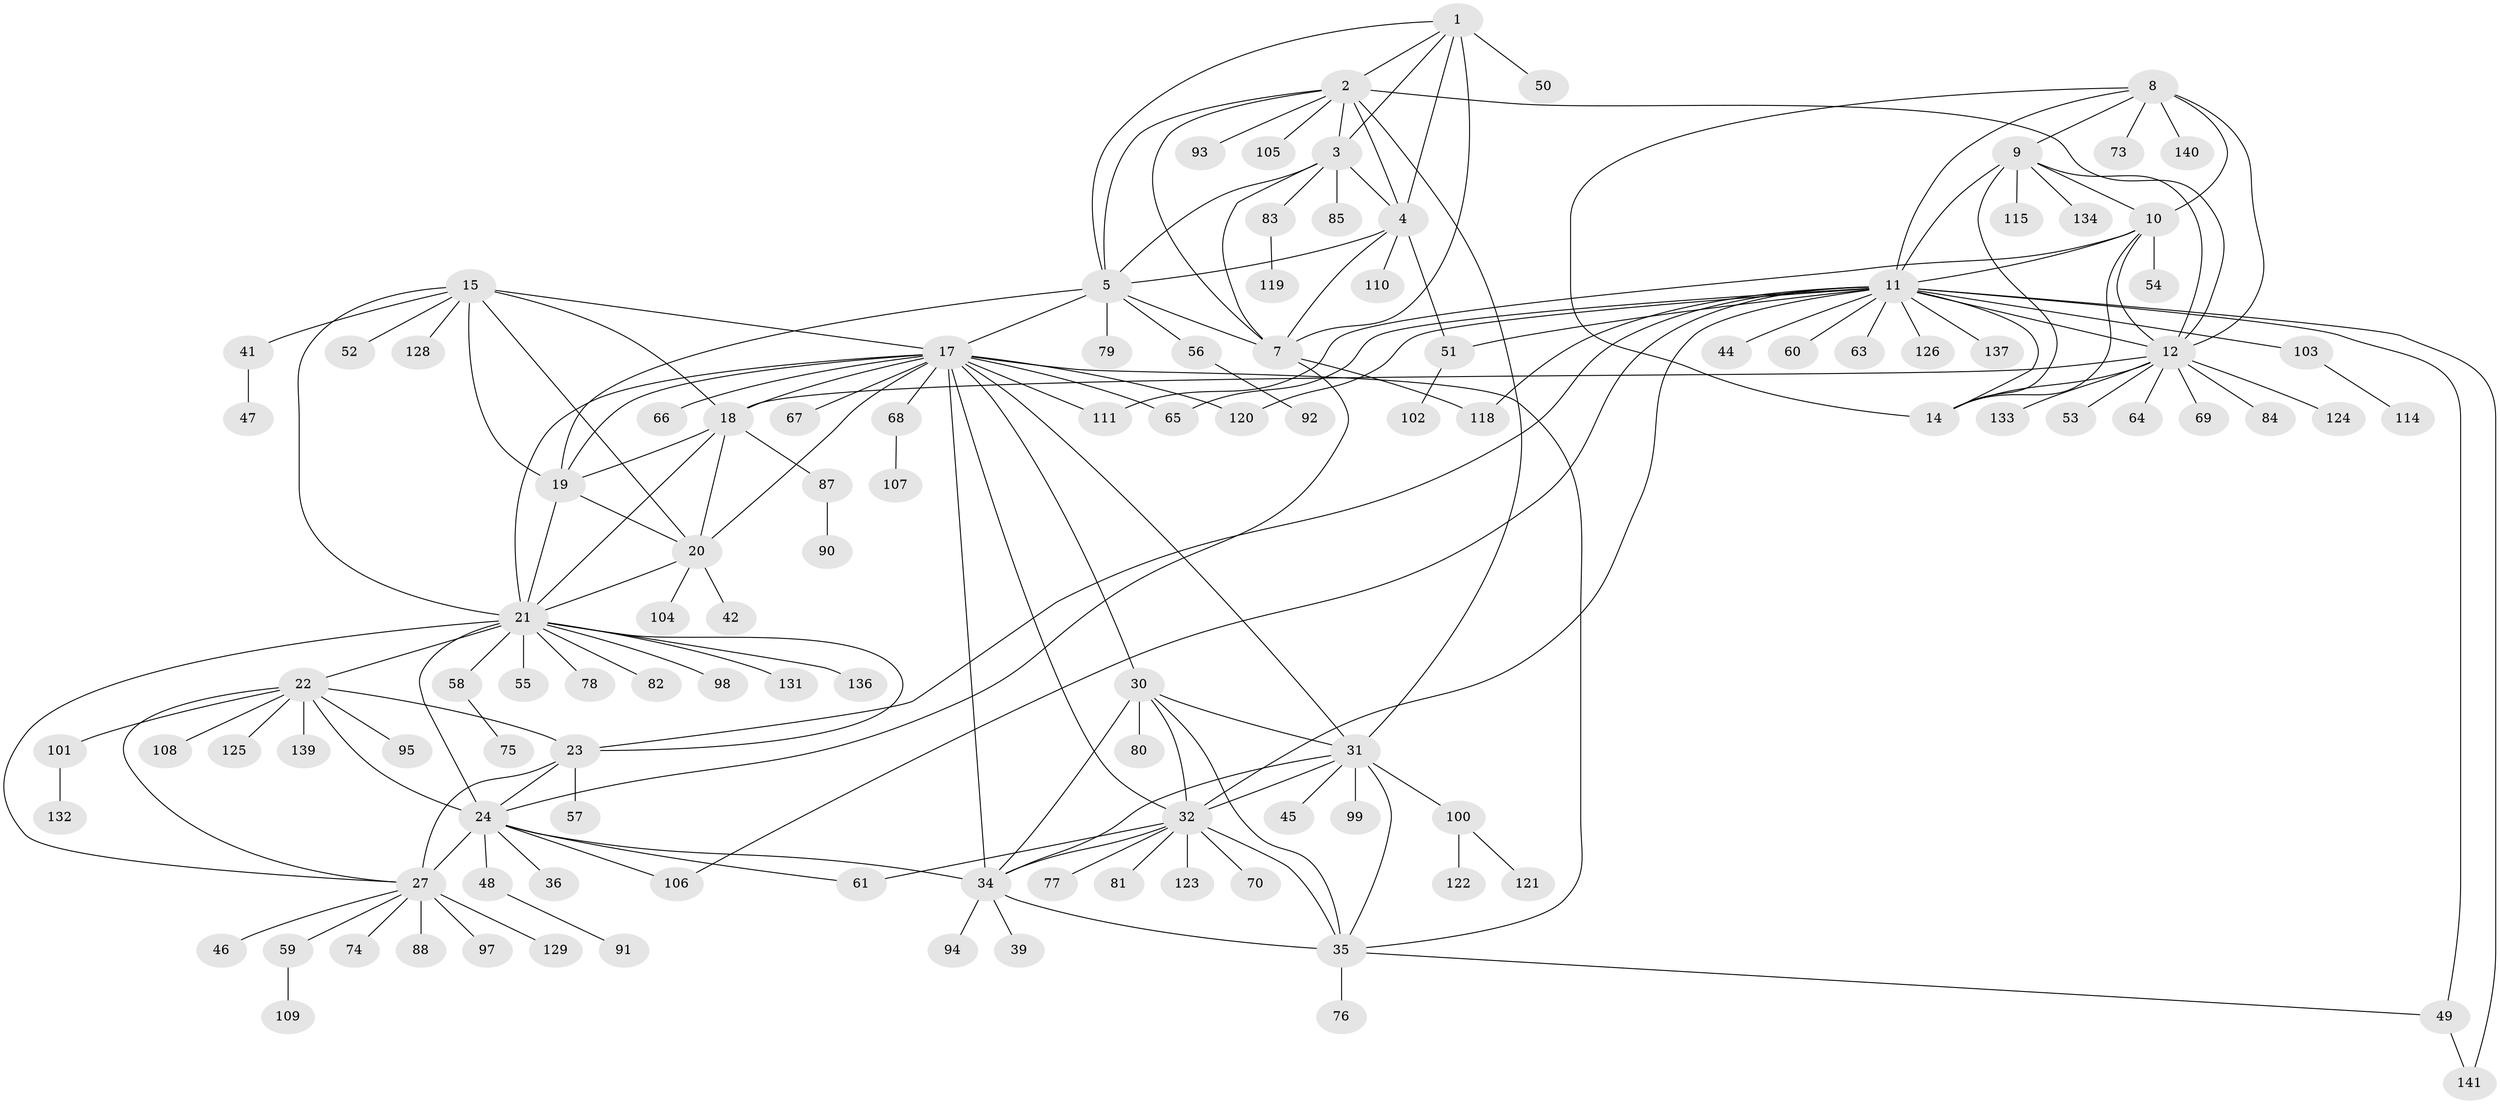 // original degree distribution, {8: 0.05673758865248227, 11: 0.0425531914893617, 7: 0.0425531914893617, 9: 0.05673758865248227, 21: 0.0070921985815602835, 6: 0.0070921985815602835, 10: 0.028368794326241134, 12: 0.0070921985815602835, 1: 0.5602836879432624, 2: 0.15602836879432624, 3: 0.028368794326241134, 4: 0.0070921985815602835}
// Generated by graph-tools (version 1.1) at 2025/42/03/06/25 10:42:08]
// undirected, 115 vertices, 176 edges
graph export_dot {
graph [start="1"]
  node [color=gray90,style=filled];
  1 [super="+89"];
  2 [super="+37"];
  3;
  4 [super="+6"];
  5 [super="+135"];
  7 [super="+40"];
  8;
  9 [super="+72"];
  10;
  11 [super="+96"];
  12 [super="+13"];
  14;
  15 [super="+16"];
  17 [super="+29"];
  18 [super="+62"];
  19;
  20 [super="+86"];
  21 [super="+25"];
  22 [super="+43"];
  23 [super="+117"];
  24 [super="+26"];
  27 [super="+28"];
  30 [super="+138"];
  31 [super="+71"];
  32 [super="+33"];
  34 [super="+38"];
  35;
  36;
  39;
  41;
  42;
  44;
  45;
  46;
  47;
  48;
  49;
  50;
  51;
  52;
  53;
  54;
  55;
  56;
  57;
  58;
  59;
  60;
  61;
  63 [super="+116"];
  64;
  65;
  66;
  67;
  68;
  69;
  70;
  73;
  74;
  75;
  76;
  77;
  78;
  79;
  80;
  81;
  82;
  83 [super="+112"];
  84;
  85;
  87;
  88;
  90;
  91;
  92;
  93;
  94;
  95 [super="+130"];
  97;
  98;
  99;
  100 [super="+113"];
  101;
  102;
  103;
  104;
  105;
  106;
  107;
  108;
  109 [super="+127"];
  110;
  111;
  114;
  115;
  118;
  119;
  120;
  121;
  122;
  123;
  124;
  125;
  126;
  128;
  129;
  131;
  132;
  133;
  134;
  136;
  137;
  139;
  140;
  141;
  1 -- 2;
  1 -- 3;
  1 -- 4 [weight=2];
  1 -- 5;
  1 -- 7;
  1 -- 50;
  2 -- 3;
  2 -- 4 [weight=2];
  2 -- 5;
  2 -- 7;
  2 -- 93;
  2 -- 105;
  2 -- 12;
  2 -- 31;
  3 -- 4 [weight=2];
  3 -- 5;
  3 -- 7;
  3 -- 83;
  3 -- 85;
  4 -- 5 [weight=2];
  4 -- 7 [weight=2];
  4 -- 51;
  4 -- 110;
  5 -- 7;
  5 -- 19;
  5 -- 56;
  5 -- 79;
  5 -- 17;
  7 -- 118;
  7 -- 24;
  8 -- 9;
  8 -- 10;
  8 -- 11;
  8 -- 12 [weight=2];
  8 -- 14;
  8 -- 73;
  8 -- 140;
  9 -- 10;
  9 -- 11;
  9 -- 12 [weight=2];
  9 -- 14;
  9 -- 115;
  9 -- 134;
  10 -- 11;
  10 -- 12 [weight=2];
  10 -- 14;
  10 -- 54;
  10 -- 111;
  11 -- 12 [weight=2];
  11 -- 14;
  11 -- 23;
  11 -- 32;
  11 -- 44;
  11 -- 49;
  11 -- 51;
  11 -- 60;
  11 -- 63;
  11 -- 65;
  11 -- 103;
  11 -- 106;
  11 -- 118;
  11 -- 120;
  11 -- 137;
  11 -- 141;
  11 -- 126;
  12 -- 14 [weight=2];
  12 -- 64;
  12 -- 69;
  12 -- 84;
  12 -- 133;
  12 -- 18;
  12 -- 53;
  12 -- 124;
  15 -- 17 [weight=2];
  15 -- 18 [weight=2];
  15 -- 19 [weight=2];
  15 -- 20 [weight=2];
  15 -- 21 [weight=2];
  15 -- 52;
  15 -- 128;
  15 -- 41;
  17 -- 18;
  17 -- 19;
  17 -- 20;
  17 -- 21;
  17 -- 66;
  17 -- 67;
  17 -- 68;
  17 -- 32 [weight=2];
  17 -- 65;
  17 -- 34;
  17 -- 35;
  17 -- 111;
  17 -- 120;
  17 -- 30;
  17 -- 31;
  18 -- 19;
  18 -- 20;
  18 -- 21;
  18 -- 87;
  19 -- 20;
  19 -- 21;
  20 -- 21;
  20 -- 42;
  20 -- 104;
  21 -- 131;
  21 -- 136;
  21 -- 98;
  21 -- 78;
  21 -- 82;
  21 -- 22;
  21 -- 23;
  21 -- 24 [weight=2];
  21 -- 55;
  21 -- 58;
  21 -- 27 [weight=2];
  22 -- 23;
  22 -- 24 [weight=2];
  22 -- 27 [weight=2];
  22 -- 108;
  22 -- 125;
  22 -- 139;
  22 -- 101;
  22 -- 95;
  23 -- 24 [weight=2];
  23 -- 27 [weight=2];
  23 -- 57;
  24 -- 27 [weight=4];
  24 -- 34;
  24 -- 61;
  24 -- 36;
  24 -- 106;
  24 -- 48;
  27 -- 46;
  27 -- 74;
  27 -- 88;
  27 -- 97;
  27 -- 129;
  27 -- 59;
  30 -- 31;
  30 -- 32 [weight=2];
  30 -- 34;
  30 -- 35;
  30 -- 80;
  31 -- 32 [weight=2];
  31 -- 34;
  31 -- 35;
  31 -- 45;
  31 -- 99;
  31 -- 100;
  32 -- 34 [weight=2];
  32 -- 35 [weight=2];
  32 -- 70;
  32 -- 77;
  32 -- 81;
  32 -- 61;
  32 -- 123;
  34 -- 35;
  34 -- 39;
  34 -- 94;
  35 -- 49;
  35 -- 76;
  41 -- 47;
  48 -- 91;
  49 -- 141;
  51 -- 102;
  56 -- 92;
  58 -- 75;
  59 -- 109;
  68 -- 107;
  83 -- 119;
  87 -- 90;
  100 -- 121;
  100 -- 122;
  101 -- 132;
  103 -- 114;
}

